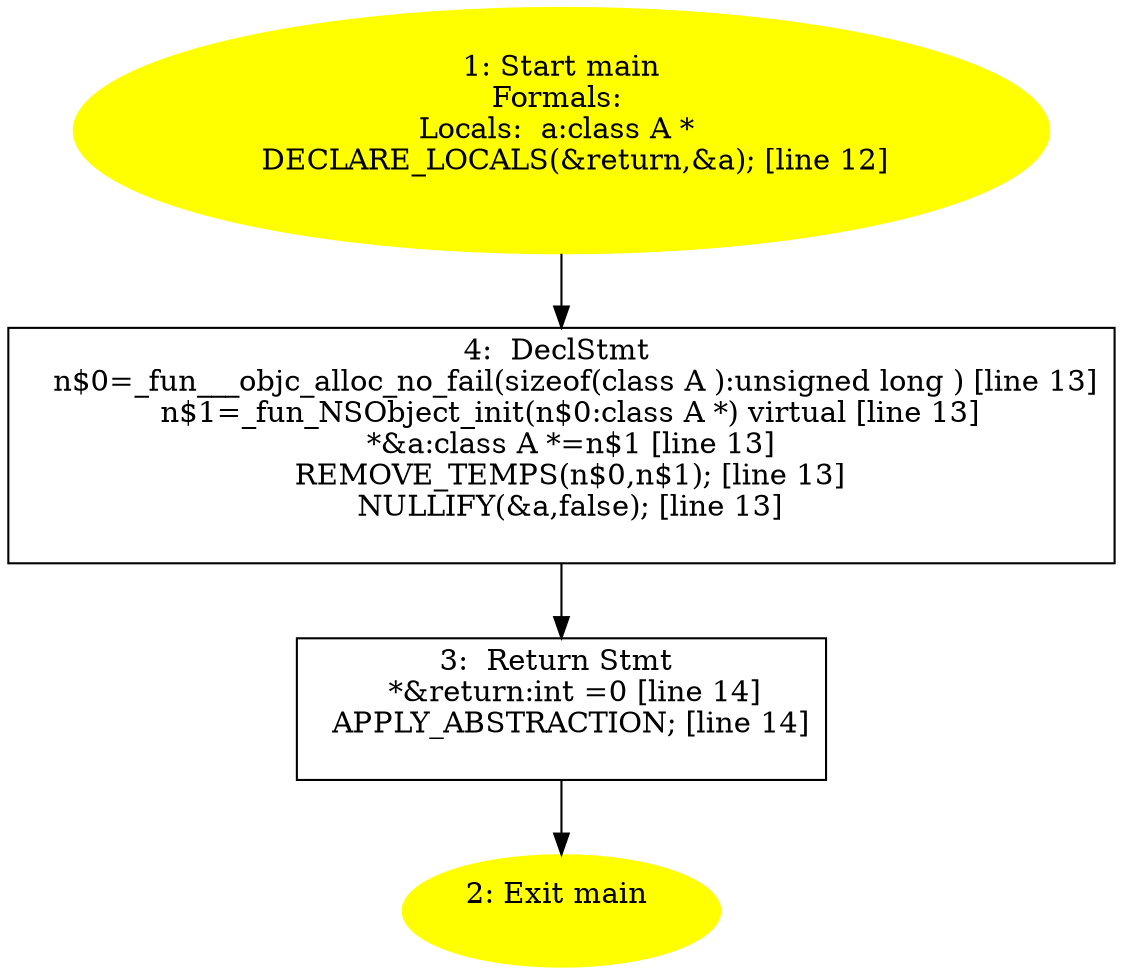digraph iCFG {
4 [label="4:  DeclStmt \n   n$0=_fun___objc_alloc_no_fail(sizeof(class A ):unsigned long ) [line 13]\n  n$1=_fun_NSObject_init(n$0:class A *) virtual [line 13]\n  *&a:class A *=n$1 [line 13]\n  REMOVE_TEMPS(n$0,n$1); [line 13]\n  NULLIFY(&a,false); [line 13]\n " shape="box"]
	

	 4 -> 3 ;
3 [label="3:  Return Stmt \n   *&return:int =0 [line 14]\n  APPLY_ABSTRACTION; [line 14]\n " shape="box"]
	

	 3 -> 2 ;
2 [label="2: Exit main \n  " color=yellow style=filled]
	

1 [label="1: Start main\nFormals: \nLocals:  a:class A * \n   DECLARE_LOCALS(&return,&a); [line 12]\n " color=yellow style=filled]
	

	 1 -> 4 ;
}
